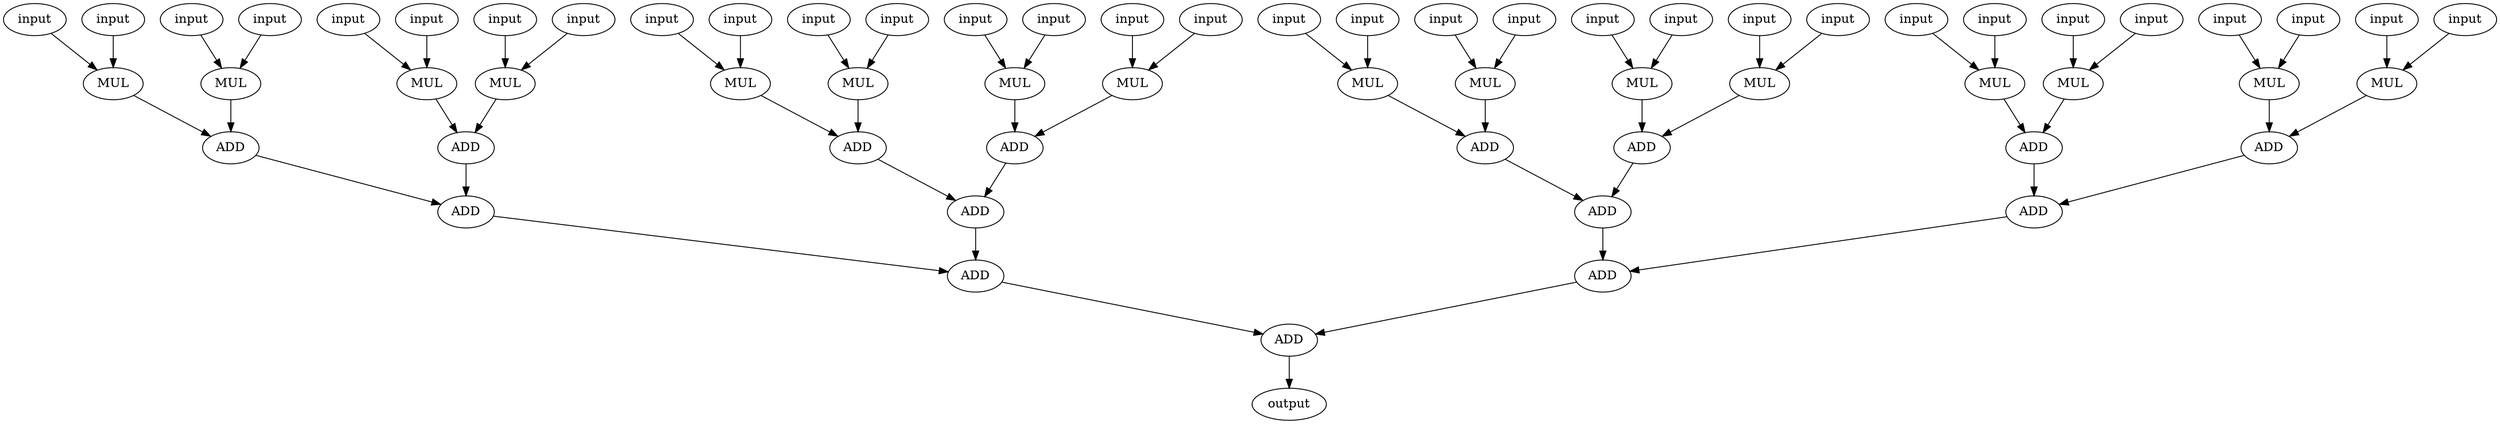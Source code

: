 digraph G { 
N0 [ label = input]; 
N1 [ label = input]; 
N2 [ label = input]; 
N3 [ label = input]; 
N4 [ label = input];
N5 [ label = input]; 
N6 [ label= input];
N7 [ label = input]; 
N8 [ label = MUL]; 
N9 [ label = MUL]; 
N10 [ label = MUL];
N11 [ label = MUL]; 
N12 [ label = MUL]; 
N13 [ label  = MUL];
N14 [ label  = MUL]; 
N15 [ label = MUL]; 
N16 [ label  = ADD]; 
N17 [ label  = ADD]; 
N18 [ label  = ADD]; 
N19 [ label  = ADD]; 
N20 [ label  = ADD];
N21 [ label = ADD]; 
N22 [ label = MUL]; 
N23 [ label = MUL]; 
N24 [ label  = MUL];
N25 [ label = MUL]; 
N26 [ label = MUL]; 
N27 [ label = MUL]; 
N28 [ label = MUL]; 
N29 [ label  = MUL];
N30 [ label = ADD];
N31 [ label = ADD]; 
N32 [ label = ADD]; 
N33 [ label= ADD]; 
N34 [ label= ADD]; 
N35 [ label  = ADD]; 
N36 [ label = ADD]; 
N37 [ label = ADD];
N38 [ label  = ADD];
N39 [ label= output];
N40 [ label  = input]; 
N41 [ label= input]; 
N42 [ label = input]; 
N43 [ label = input]; 
N44 [ label  = input];
N45 [ label  = input]; 
N46 [ label = input];
N47 [ label = input]; 
N48 [ label = input]; 
N49 [ label = input]; 
N50 [ label  = input]; 
N51 [ label= input]; 
N52 [ label = input];
N53 [ label  = input]; 
N54 [ label  = input];
N55 [ label= input]; 
N56 [ label = input]; 
N57 [ label = input]; 
N58 [ label = input]; 
N59 [ label= input]; 
N60 [ label  = input];
N61 [ label  = input]; 
N62 [ label  = input];
N63 [ label  = input]; 

N0 -> N8[ color=black ];
N1 -> N9[ color=black ];
N2 -> N10[ color=black ];
N3 -> N11[ color=black ];
N4 -> N12[ color=black ];
N5 -> N13[ color=black ];
N6 -> N14[ color=black ];
N7 -> N15[ color=black ];
N40 -> N8[ color=black ];
N41 -> N9[ color=black ];
N42 -> N10[ color=black ];
N43 -> N11[ color=black ];
N44 -> N12[ color=black ];
N45 -> N13[ color=black ];
N46 -> N14[ color=black ];
N47 -> N15[ color=black ];
N48 -> N22[ color=black ];
N49 -> N23[ color=black ];
N50 -> N24[ color=black ];
N51 -> N25[ color=black ];
N52 -> N26[ color=black ];
N53 -> N27[ color=black ];
N54 -> N28[ color=black ];
N55 -> N29[ color=black ];
N56 -> N22[ color=black ];
N57 -> N23[ color=black ];
N58 -> N24[ color=black ];
N59 -> N25[ color=black ];
N60 -> N26[ color=black ];
N61 -> N27[ color=black ];
N62 -> N28[ color=black ];
N63 -> N29[ color=black ];
N8 -> N16[ color=black ];
N9 -> N16[ color=black ];
N10 -> N17[ color=black ];
N11 -> N17[ color=black ];
N12 -> N18[ color=black ]; 
N13 -> N18[ color=black ];
N14 -> N19[ color=black ];
N15 -> N19[ color=black ];
N16 -> N20[ color=black ];
N17 -> N20[ color=black ];
N18 -> N21[ color=black ];
N19 -> N21[ color=black ]; 
N20 -> N36[ color=black ];
N21 -> N36[ color=black ];
N22 -> N30[ color=black ];
N23 -> N30[ color=black ]; 
N24 -> N31[ color=black ];
N25 -> N31[ color=black ];
N26 -> N32[ color=black ];
N27 -> N32[ color=black ];
N28 -> N33[ color=black ]; 
N29 -> N33[ color=black ];
N30 -> N34[ color=black ];
N31 -> N34[ color=black ];
N32 -> N35[ color=black ];
N33 -> N35[ color=black ];
N34 -> N37[ color=black ];
N35 -> N37[ color=black ];
N36 -> N38[ color=black ];
N37 -> N38[ color=black ];
N38 -> N39[ color=black ];
}
